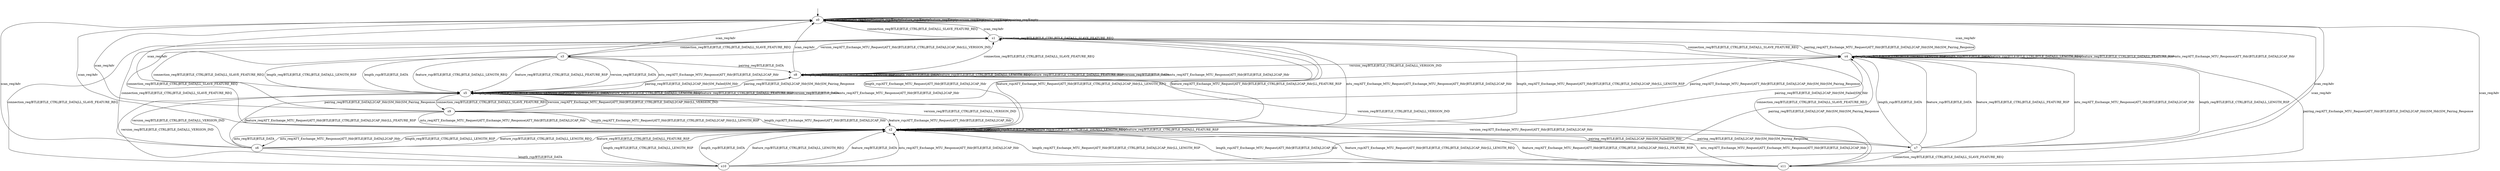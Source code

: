 digraph xiaomi {
s0 [label="s0"];
s1 [label="s1"];
s2 [label="s2"];
s3 [label="s3"];
s4 [label="s4"];
s5 [label="s5"];
s6 [label="s6"];
s7 [label="s7"];
s8 [label="s8"];
s9 [label="s9"];
s10 [label="s10"];
s11 [label="s11"];
s0 -> s0  [label="scan_req/Adv"];
s0 -> s1  [label="connection_req/BTLE|BTLE_CTRL|BTLE_DATA|LL_SLAVE_FEATURE_REQ"];
s0 -> s0  [label="length_req/Empty"];
s0 -> s0  [label="length_rsp/Empty"];
s0 -> s0  [label="feature_rsp/Empty"];
s0 -> s0  [label="feature_req/Empty"];
s0 -> s0  [label="version_req/Empty"];
s0 -> s0  [label="mtu_req/Empty"];
s0 -> s0  [label="pairing_req/Empty"];
s1 -> s0  [label="scan_req/Adv"];
s1 -> s1  [label="connection_req/BTLE|BTLE_CTRL|BTLE_DATA|LL_SLAVE_FEATURE_REQ"];
s1 -> s2  [label="length_req/ATT_Exchange_MTU_Request|ATT_Hdr|BTLE|BTLE_CTRL|BTLE_DATA|L2CAP_Hdr|LL_LENGTH_RSP"];
s1 -> s2  [label="length_rsp/ATT_Exchange_MTU_Request|ATT_Hdr|BTLE|BTLE_DATA|L2CAP_Hdr"];
s1 -> s2  [label="feature_rsp/ATT_Exchange_MTU_Request|ATT_Hdr|BTLE|BTLE_CTRL|BTLE_DATA|L2CAP_Hdr|LL_LENGTH_REQ"];
s1 -> s2  [label="feature_req/ATT_Exchange_MTU_Request|ATT_Hdr|BTLE|BTLE_CTRL|BTLE_DATA|L2CAP_Hdr|LL_FEATURE_RSP"];
s1 -> s3  [label="version_req/ATT_Exchange_MTU_Request|ATT_Hdr|BTLE|BTLE_CTRL|BTLE_DATA|L2CAP_Hdr|LL_VERSION_IND"];
s1 -> s2  [label="mtu_req/ATT_Exchange_MTU_Request|ATT_Exchange_MTU_Response|ATT_Hdr|BTLE|BTLE_DATA|L2CAP_Hdr"];
s1 -> s4  [label="pairing_req/ATT_Exchange_MTU_Request|ATT_Hdr|BTLE|BTLE_DATA|L2CAP_Hdr|SM_Hdr|SM_Pairing_Response"];
s2 -> s0  [label="scan_req/Adv"];
s2 -> s1  [label="connection_req/BTLE|BTLE_CTRL|BTLE_DATA|LL_SLAVE_FEATURE_REQ"];
s2 -> s2  [label="length_req/BTLE|BTLE_CTRL|BTLE_DATA|LL_LENGTH_RSP"];
s2 -> s2  [label="length_rsp/BTLE|BTLE_DATA"];
s2 -> s2  [label="feature_rsp/BTLE|BTLE_CTRL|BTLE_DATA|LL_LENGTH_REQ"];
s2 -> s2  [label="feature_req/BTLE|BTLE_CTRL|BTLE_DATA|LL_FEATURE_RSP"];
s2 -> s5  [label="version_req/BTLE|BTLE_CTRL|BTLE_DATA|LL_VERSION_IND"];
s2 -> s6  [label="mtu_req/ATT_Exchange_MTU_Response|ATT_Hdr|BTLE|BTLE_DATA|L2CAP_Hdr"];
s2 -> s7  [label="pairing_req/BTLE|BTLE_DATA|L2CAP_Hdr|SM_Hdr|SM_Pairing_Response"];
s3 -> s0  [label="scan_req/Adv"];
s3 -> s1  [label="connection_req/BTLE|BTLE_CTRL|BTLE_DATA|LL_SLAVE_FEATURE_REQ"];
s3 -> s5  [label="length_req/BTLE|BTLE_CTRL|BTLE_DATA|LL_LENGTH_RSP"];
s3 -> s5  [label="length_rsp/BTLE|BTLE_DATA"];
s3 -> s5  [label="feature_rsp/BTLE|BTLE_CTRL|BTLE_DATA|LL_LENGTH_REQ"];
s3 -> s5  [label="feature_req/BTLE|BTLE_CTRL|BTLE_DATA|LL_FEATURE_RSP"];
s3 -> s5  [label="version_req/BTLE|BTLE_DATA"];
s3 -> s5  [label="mtu_req/ATT_Exchange_MTU_Response|ATT_Hdr|BTLE|BTLE_DATA|L2CAP_Hdr"];
s3 -> s8  [label="pairing_req/BTLE|BTLE_DATA"];
s4 -> s0  [label="scan_req/Adv"];
s4 -> s1  [label="connection_req/BTLE|BTLE_CTRL|BTLE_DATA|LL_SLAVE_FEATURE_REQ"];
s4 -> s4  [label="length_req/BTLE|BTLE_CTRL|BTLE_DATA|LL_LENGTH_RSP"];
s4 -> s4  [label="length_rsp/BTLE|BTLE_DATA"];
s4 -> s4  [label="feature_rsp/BTLE|BTLE_CTRL|BTLE_DATA|LL_LENGTH_REQ"];
s4 -> s4  [label="feature_req/BTLE|BTLE_CTRL|BTLE_DATA|LL_FEATURE_RSP"];
s4 -> s8  [label="version_req/BTLE|BTLE_CTRL|BTLE_DATA|LL_VERSION_IND"];
s4 -> s4  [label="mtu_req/ATT_Exchange_MTU_Response|ATT_Hdr|BTLE|BTLE_DATA|L2CAP_Hdr"];
s4 -> s2  [label="pairing_req/BTLE|BTLE_DATA|L2CAP_Hdr|SM_Failed|SM_Hdr"];
s5 -> s0  [label="scan_req/Adv"];
s5 -> s9  [label="connection_req/BTLE|BTLE_CTRL|BTLE_DATA|LL_SLAVE_FEATURE_REQ"];
s5 -> s5  [label="length_req/BTLE|BTLE_CTRL|BTLE_DATA|LL_LENGTH_RSP"];
s5 -> s5  [label="length_rsp/BTLE|BTLE_DATA"];
s5 -> s5  [label="feature_rsp/BTLE|BTLE_CTRL|BTLE_DATA|LL_LENGTH_REQ"];
s5 -> s5  [label="feature_req/BTLE|BTLE_CTRL|BTLE_DATA|LL_FEATURE_RSP"];
s5 -> s5  [label="version_req/BTLE|BTLE_DATA"];
s5 -> s5  [label="mtu_req/ATT_Exchange_MTU_Response|ATT_Hdr|BTLE|BTLE_DATA|L2CAP_Hdr"];
s5 -> s8  [label="pairing_req/BTLE|BTLE_DATA|L2CAP_Hdr|SM_Hdr|SM_Pairing_Response"];
s6 -> s0  [label="scan_req/Adv"];
s6 -> s1  [label="connection_req/BTLE|BTLE_CTRL|BTLE_DATA|LL_SLAVE_FEATURE_REQ"];
s6 -> s2  [label="length_req/BTLE|BTLE_CTRL|BTLE_DATA|LL_LENGTH_RSP"];
s6 -> s10  [label="length_rsp/BTLE|BTLE_DATA"];
s6 -> s2  [label="feature_rsp/BTLE|BTLE_CTRL|BTLE_DATA|LL_LENGTH_REQ"];
s6 -> s2  [label="feature_req/BTLE|BTLE_CTRL|BTLE_DATA|LL_FEATURE_RSP"];
s6 -> s5  [label="version_req/BTLE|BTLE_CTRL|BTLE_DATA|LL_VERSION_IND"];
s6 -> s2  [label="mtu_req/BTLE|BTLE_DATA"];
s6 -> s4  [label="pairing_req/BTLE|BTLE_DATA|L2CAP_Hdr|SM_Hdr|SM_Pairing_Response"];
s7 -> s0  [label="scan_req/Adv"];
s7 -> s11  [label="connection_req/BTLE|BTLE_CTRL|BTLE_DATA|LL_SLAVE_FEATURE_REQ"];
s7 -> s4  [label="length_req/BTLE|BTLE_CTRL|BTLE_DATA|LL_LENGTH_RSP"];
s7 -> s4  [label="length_rsp/BTLE|BTLE_DATA"];
s7 -> s4  [label="feature_rsp/BTLE|BTLE_DATA"];
s7 -> s4  [label="feature_req/BTLE|BTLE_CTRL|BTLE_DATA|LL_FEATURE_RSP"];
s7 -> s8  [label="version_req/BTLE|BTLE_CTRL|BTLE_DATA|LL_VERSION_IND"];
s7 -> s4  [label="mtu_req/ATT_Exchange_MTU_Response|ATT_Hdr|BTLE|BTLE_DATA|L2CAP_Hdr"];
s7 -> s2  [label="pairing_req/BTLE|BTLE_DATA|L2CAP_Hdr|SM_Failed|SM_Hdr"];
s8 -> s0  [label="scan_req/Adv"];
s8 -> s1  [label="connection_req/BTLE|BTLE_CTRL|BTLE_DATA|LL_SLAVE_FEATURE_REQ"];
s8 -> s8  [label="length_req/BTLE|BTLE_CTRL|BTLE_DATA|LL_LENGTH_RSP"];
s8 -> s8  [label="length_rsp/BTLE|BTLE_DATA"];
s8 -> s8  [label="feature_rsp/BTLE|BTLE_CTRL|BTLE_DATA|LL_LENGTH_REQ"];
s8 -> s8  [label="feature_req/BTLE|BTLE_CTRL|BTLE_DATA|LL_FEATURE_RSP"];
s8 -> s8  [label="version_req/BTLE|BTLE_DATA"];
s8 -> s8  [label="mtu_req/ATT_Exchange_MTU_Response|ATT_Hdr|BTLE|BTLE_DATA|L2CAP_Hdr"];
s8 -> s5  [label="pairing_req/BTLE|BTLE_DATA|L2CAP_Hdr|SM_Failed|SM_Hdr"];
s9 -> s0  [label="scan_req/Adv"];
s9 -> s1  [label="connection_req/BTLE|BTLE_CTRL|BTLE_DATA|LL_SLAVE_FEATURE_REQ"];
s9 -> s2  [label="length_req/ATT_Exchange_MTU_Request|ATT_Hdr|BTLE|BTLE_CTRL|BTLE_DATA|L2CAP_Hdr|LL_LENGTH_RSP"];
s9 -> s2  [label="length_rsp/ATT_Exchange_MTU_Request|ATT_Hdr|BTLE|BTLE_DATA|L2CAP_Hdr"];
s9 -> s2  [label="feature_rsp/ATT_Exchange_MTU_Request|ATT_Hdr|BTLE|BTLE_DATA|L2CAP_Hdr"];
s9 -> s2  [label="feature_req/ATT_Exchange_MTU_Request|ATT_Hdr|BTLE|BTLE_CTRL|BTLE_DATA|L2CAP_Hdr|LL_FEATURE_RSP"];
s9 -> s5  [label="version_req/ATT_Exchange_MTU_Request|ATT_Hdr|BTLE|BTLE_CTRL|BTLE_DATA|L2CAP_Hdr|LL_VERSION_IND"];
s9 -> s2  [label="mtu_req/ATT_Exchange_MTU_Request|ATT_Exchange_MTU_Response|ATT_Hdr|BTLE|BTLE_DATA|L2CAP_Hdr"];
s9 -> s4  [label="pairing_req/ATT_Exchange_MTU_Request|ATT_Hdr|BTLE|BTLE_DATA|L2CAP_Hdr|SM_Hdr|SM_Pairing_Response"];
s10 -> s0  [label="scan_req/Adv"];
s10 -> s1  [label="connection_req/BTLE|BTLE_CTRL|BTLE_DATA|LL_SLAVE_FEATURE_REQ"];
s10 -> s2  [label="length_req/BTLE|BTLE_CTRL|BTLE_DATA|LL_LENGTH_RSP"];
s10 -> s2  [label="length_rsp/BTLE|BTLE_DATA"];
s10 -> s2  [label="feature_rsp/BTLE|BTLE_CTRL|BTLE_DATA|LL_LENGTH_REQ"];
s10 -> s2  [label="feature_req/BTLE|BTLE_DATA"];
s10 -> s5  [label="version_req/BTLE|BTLE_CTRL|BTLE_DATA|LL_VERSION_IND"];
s10 -> s2  [label="mtu_req/ATT_Exchange_MTU_Response|ATT_Hdr|BTLE|BTLE_DATA|L2CAP_Hdr"];
s10 -> s4  [label="pairing_req/BTLE|BTLE_DATA|L2CAP_Hdr|SM_Hdr|SM_Pairing_Response"];
s11 -> s0  [label="scan_req/Adv"];
s11 -> s1  [label="connection_req/BTLE|BTLE_CTRL|BTLE_DATA|LL_SLAVE_FEATURE_REQ"];
s11 -> s2  [label="length_req/ATT_Exchange_MTU_Request|ATT_Hdr|BTLE|BTLE_CTRL|BTLE_DATA|L2CAP_Hdr|LL_LENGTH_RSP"];
s11 -> s2  [label="length_rsp/ATT_Exchange_MTU_Request|ATT_Hdr|BTLE|BTLE_DATA|L2CAP_Hdr"];
s11 -> s2  [label="feature_rsp/ATT_Exchange_MTU_Request|ATT_Hdr|BTLE|BTLE_CTRL|BTLE_DATA|L2CAP_Hdr|LL_LENGTH_REQ"];
s11 -> s2  [label="feature_req/ATT_Exchange_MTU_Request|ATT_Hdr|BTLE|BTLE_CTRL|BTLE_DATA|L2CAP_Hdr|LL_FEATURE_RSP"];
s11 -> s5  [label="version_req/ATT_Exchange_MTU_Request|ATT_Hdr|BTLE|BTLE_DATA|L2CAP_Hdr"];
s11 -> s2  [label="mtu_req/ATT_Exchange_MTU_Request|ATT_Exchange_MTU_Response|ATT_Hdr|BTLE|BTLE_DATA|L2CAP_Hdr"];
s11 -> s4  [label="pairing_req/ATT_Exchange_MTU_Request|ATT_Hdr|BTLE|BTLE_DATA|L2CAP_Hdr|SM_Hdr|SM_Pairing_Response"];
__start0 [label="", shape=none];
__start0 -> s0  [label=""];
}
